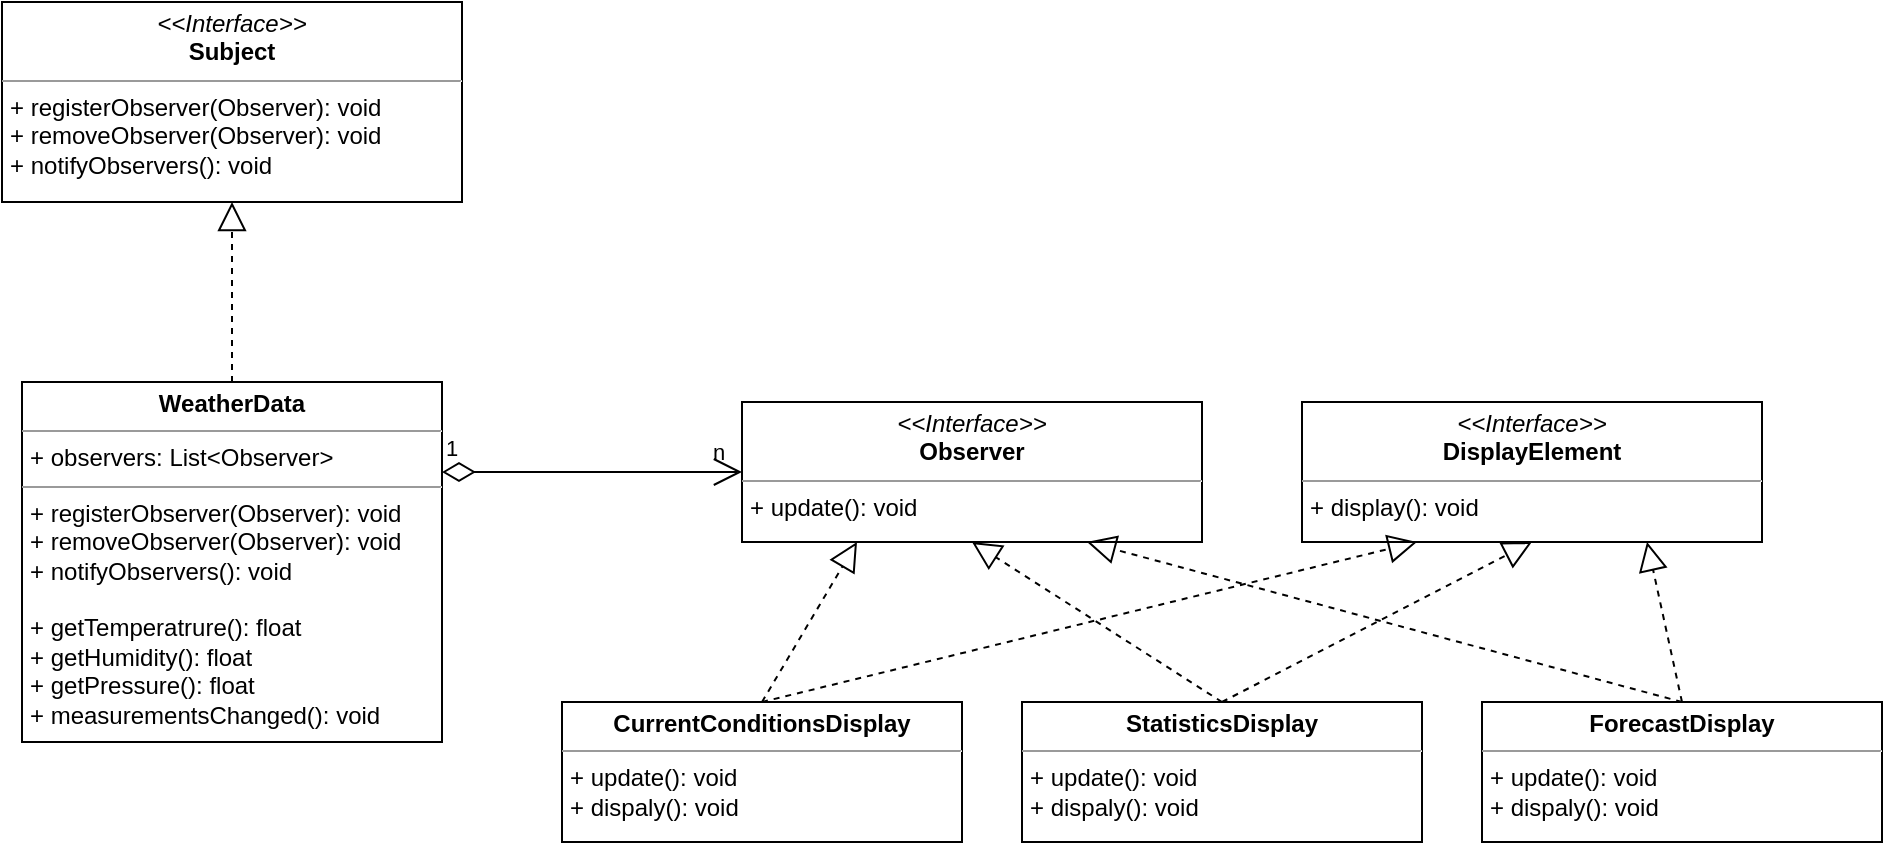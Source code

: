 <mxfile version="17.2.4" type="device"><diagram id="yErkIhxOMZ6hmHH-EaBL" name="第 1 页"><mxGraphModel dx="1422" dy="697" grid="1" gridSize="10" guides="1" tooltips="1" connect="1" arrows="1" fold="1" page="1" pageScale="1" pageWidth="827" pageHeight="1169" math="0" shadow="0"><root><mxCell id="0"/><mxCell id="1" parent="0"/><mxCell id="-MorVqIH0f7tK9yyK5BZ-2" value="&lt;p style=&quot;margin: 0px ; margin-top: 4px ; text-align: center&quot;&gt;&lt;i&gt;&amp;lt;&amp;lt;Interface&amp;gt;&amp;gt;&lt;/i&gt;&lt;br&gt;&lt;b&gt;Subject&lt;/b&gt;&lt;/p&gt;&lt;hr size=&quot;1&quot;&gt;&lt;p style=&quot;margin: 0px ; margin-left: 4px&quot;&gt;+ registerObserver(Observer): void&lt;br&gt;+ removeObserver(Observer): void&lt;/p&gt;&lt;p style=&quot;margin: 0px ; margin-left: 4px&quot;&gt;+ notifyObservers(): void&lt;/p&gt;" style="verticalAlign=top;align=left;overflow=fill;fontSize=12;fontFamily=Helvetica;html=1;" vertex="1" parent="1"><mxGeometry x="350" y="350" width="230" height="100" as="geometry"/></mxCell><mxCell id="-MorVqIH0f7tK9yyK5BZ-3" value="&lt;p style=&quot;margin: 0px ; margin-top: 4px ; text-align: center&quot;&gt;&lt;i&gt;&amp;lt;&amp;lt;Interface&amp;gt;&amp;gt;&lt;/i&gt;&lt;br&gt;&lt;b&gt;Observer&lt;/b&gt;&lt;/p&gt;&lt;hr size=&quot;1&quot;&gt;&lt;p style=&quot;margin: 0px ; margin-left: 4px&quot;&gt;+ update(): void&lt;br&gt;&lt;/p&gt;" style="verticalAlign=top;align=left;overflow=fill;fontSize=12;fontFamily=Helvetica;html=1;" vertex="1" parent="1"><mxGeometry x="720" y="550" width="230" height="70" as="geometry"/></mxCell><mxCell id="-MorVqIH0f7tK9yyK5BZ-4" value="&lt;p style=&quot;margin: 0px ; margin-top: 4px ; text-align: center&quot;&gt;&lt;i&gt;&amp;lt;&amp;lt;Interface&amp;gt;&amp;gt;&lt;/i&gt;&lt;br&gt;&lt;b&gt;DisplayElement&lt;/b&gt;&lt;/p&gt;&lt;hr size=&quot;1&quot;&gt;&lt;p style=&quot;margin: 0px ; margin-left: 4px&quot;&gt;+ display(): void&lt;br&gt;&lt;/p&gt;" style="verticalAlign=top;align=left;overflow=fill;fontSize=12;fontFamily=Helvetica;html=1;" vertex="1" parent="1"><mxGeometry x="1000" y="550" width="230" height="70" as="geometry"/></mxCell><mxCell id="-MorVqIH0f7tK9yyK5BZ-7" value="&lt;p style=&quot;margin: 0px ; margin-top: 4px ; text-align: center&quot;&gt;&lt;b&gt;CurrentConditionsDisplay&lt;/b&gt;&lt;/p&gt;&lt;hr size=&quot;1&quot;&gt;&lt;p style=&quot;margin: 0px ; margin-left: 4px&quot;&gt;+ update(): void&lt;/p&gt;&lt;p style=&quot;margin: 0px ; margin-left: 4px&quot;&gt;+ dispaly(): void&lt;/p&gt;" style="verticalAlign=top;align=left;overflow=fill;fontSize=12;fontFamily=Helvetica;html=1;" vertex="1" parent="1"><mxGeometry x="630" y="700" width="200" height="70" as="geometry"/></mxCell><mxCell id="-MorVqIH0f7tK9yyK5BZ-8" value="&lt;p style=&quot;margin: 0px ; margin-top: 4px ; text-align: center&quot;&gt;&lt;b&gt;StatisticsDisplay&lt;/b&gt;&lt;/p&gt;&lt;hr size=&quot;1&quot;&gt;&lt;p style=&quot;margin: 0px ; margin-left: 4px&quot;&gt;+ update(): void&lt;/p&gt;&lt;p style=&quot;margin: 0px ; margin-left: 4px&quot;&gt;+ dispaly(): void&lt;/p&gt;" style="verticalAlign=top;align=left;overflow=fill;fontSize=12;fontFamily=Helvetica;html=1;" vertex="1" parent="1"><mxGeometry x="860" y="700" width="200" height="70" as="geometry"/></mxCell><mxCell id="-MorVqIH0f7tK9yyK5BZ-9" value="&lt;p style=&quot;margin: 0px ; margin-top: 4px ; text-align: center&quot;&gt;&lt;b&gt;ForecastDisplay&lt;/b&gt;&lt;/p&gt;&lt;hr size=&quot;1&quot;&gt;&lt;p style=&quot;margin: 0px ; margin-left: 4px&quot;&gt;+ update(): void&lt;/p&gt;&lt;p style=&quot;margin: 0px ; margin-left: 4px&quot;&gt;+ dispaly(): void&lt;/p&gt;" style="verticalAlign=top;align=left;overflow=fill;fontSize=12;fontFamily=Helvetica;html=1;" vertex="1" parent="1"><mxGeometry x="1090" y="700" width="200" height="70" as="geometry"/></mxCell><mxCell id="-MorVqIH0f7tK9yyK5BZ-10" value="" style="endArrow=block;dashed=1;endFill=0;endSize=12;html=1;rounded=0;entryX=0.25;entryY=1;entryDx=0;entryDy=0;exitX=0.5;exitY=0;exitDx=0;exitDy=0;" edge="1" parent="1" source="-MorVqIH0f7tK9yyK5BZ-7" target="-MorVqIH0f7tK9yyK5BZ-3"><mxGeometry width="160" relative="1" as="geometry"><mxPoint x="690" y="650" as="sourcePoint"/><mxPoint x="850" y="650" as="targetPoint"/></mxGeometry></mxCell><mxCell id="-MorVqIH0f7tK9yyK5BZ-11" value="" style="endArrow=block;dashed=1;endFill=0;endSize=12;html=1;rounded=0;entryX=0.5;entryY=1;entryDx=0;entryDy=0;exitX=0.5;exitY=0;exitDx=0;exitDy=0;" edge="1" parent="1" source="-MorVqIH0f7tK9yyK5BZ-8" target="-MorVqIH0f7tK9yyK5BZ-3"><mxGeometry width="160" relative="1" as="geometry"><mxPoint x="730" y="770" as="sourcePoint"/><mxPoint x="787.5" y="620" as="targetPoint"/></mxGeometry></mxCell><mxCell id="-MorVqIH0f7tK9yyK5BZ-12" value="" style="endArrow=block;dashed=1;endFill=0;endSize=12;html=1;rounded=0;entryX=0.75;entryY=1;entryDx=0;entryDy=0;exitX=0.5;exitY=0;exitDx=0;exitDy=0;" edge="1" parent="1" source="-MorVqIH0f7tK9yyK5BZ-9" target="-MorVqIH0f7tK9yyK5BZ-3"><mxGeometry width="160" relative="1" as="geometry"><mxPoint x="1060" y="770" as="sourcePoint"/><mxPoint x="935" y="620" as="targetPoint"/></mxGeometry></mxCell><mxCell id="-MorVqIH0f7tK9yyK5BZ-13" value="" style="endArrow=block;dashed=1;endFill=0;endSize=12;html=1;rounded=0;entryX=0.25;entryY=1;entryDx=0;entryDy=0;exitX=0.5;exitY=0;exitDx=0;exitDy=0;" edge="1" parent="1" source="-MorVqIH0f7tK9yyK5BZ-7" target="-MorVqIH0f7tK9yyK5BZ-4"><mxGeometry width="160" relative="1" as="geometry"><mxPoint x="730" y="770" as="sourcePoint"/><mxPoint x="787.5" y="620" as="targetPoint"/></mxGeometry></mxCell><mxCell id="-MorVqIH0f7tK9yyK5BZ-14" value="" style="endArrow=block;dashed=1;endFill=0;endSize=12;html=1;rounded=0;entryX=0.5;entryY=1;entryDx=0;entryDy=0;exitX=0.5;exitY=0;exitDx=0;exitDy=0;" edge="1" parent="1" source="-MorVqIH0f7tK9yyK5BZ-8" target="-MorVqIH0f7tK9yyK5BZ-4"><mxGeometry width="160" relative="1" as="geometry"><mxPoint x="730" y="770" as="sourcePoint"/><mxPoint x="1057.5" y="620" as="targetPoint"/></mxGeometry></mxCell><mxCell id="-MorVqIH0f7tK9yyK5BZ-15" value="" style="endArrow=block;dashed=1;endFill=0;endSize=12;html=1;rounded=0;entryX=0.75;entryY=1;entryDx=0;entryDy=0;exitX=0.5;exitY=0;exitDx=0;exitDy=0;" edge="1" parent="1" source="-MorVqIH0f7tK9yyK5BZ-9" target="-MorVqIH0f7tK9yyK5BZ-4"><mxGeometry width="160" relative="1" as="geometry"><mxPoint x="970" y="770" as="sourcePoint"/><mxPoint x="1115" y="620" as="targetPoint"/></mxGeometry></mxCell><mxCell id="-MorVqIH0f7tK9yyK5BZ-16" value="1" style="endArrow=open;html=1;endSize=12;startArrow=diamondThin;startSize=14;startFill=0;edgeStyle=orthogonalEdgeStyle;align=left;verticalAlign=bottom;rounded=0;exitX=1;exitY=0.25;exitDx=0;exitDy=0;entryX=0;entryY=0.5;entryDx=0;entryDy=0;labelBackgroundColor=none;" edge="1" parent="1" source="-MorVqIH0f7tK9yyK5BZ-19" target="-MorVqIH0f7tK9yyK5BZ-3"><mxGeometry x="-1" y="3" relative="1" as="geometry"><mxPoint x="630" y="399.5" as="sourcePoint"/><mxPoint x="790" y="399.5" as="targetPoint"/></mxGeometry></mxCell><mxCell id="-MorVqIH0f7tK9yyK5BZ-18" value="n" style="edgeLabel;html=1;align=center;verticalAlign=middle;resizable=0;points=[];labelBackgroundColor=none;" vertex="1" connectable="0" parent="-MorVqIH0f7tK9yyK5BZ-16"><mxGeometry x="0.782" relative="1" as="geometry"><mxPoint x="4" y="-10" as="offset"/></mxGeometry></mxCell><mxCell id="-MorVqIH0f7tK9yyK5BZ-17" value="" style="endArrow=block;dashed=1;endFill=0;endSize=12;html=1;rounded=0;entryX=0.5;entryY=1;entryDx=0;entryDy=0;exitX=0.5;exitY=0;exitDx=0;exitDy=0;" edge="1" parent="1" source="-MorVqIH0f7tK9yyK5BZ-19" target="-MorVqIH0f7tK9yyK5BZ-2"><mxGeometry width="160" relative="1" as="geometry"><mxPoint x="465" y="550" as="sourcePoint"/><mxPoint x="960" y="500" as="targetPoint"/></mxGeometry></mxCell><mxCell id="-MorVqIH0f7tK9yyK5BZ-19" value="&lt;p style=&quot;margin: 0px ; margin-top: 4px ; text-align: center&quot;&gt;&lt;b&gt;WeatherData&lt;/b&gt;&lt;/p&gt;&lt;hr size=&quot;1&quot;&gt;&lt;p style=&quot;margin: 0px ; margin-left: 4px&quot;&gt;+ observers: List&amp;lt;Observer&amp;gt;&lt;/p&gt;&lt;hr size=&quot;1&quot;&gt;&lt;p style=&quot;margin: 0px 0px 0px 4px&quot;&gt;+ registerObserver(Observer): void&lt;br&gt;+ removeObserver(Observer): void&lt;/p&gt;&lt;p style=&quot;margin: 0px 0px 0px 4px&quot;&gt;+ notifyObservers(): void&lt;/p&gt;&lt;p style=&quot;margin: 0px 0px 0px 4px&quot;&gt;&lt;br&gt;&lt;/p&gt;&lt;p style=&quot;margin: 0px 0px 0px 4px&quot;&gt;+ getTemperatrure(): float&lt;/p&gt;&lt;p style=&quot;margin: 0px 0px 0px 4px&quot;&gt;+ getHumidity(): float&lt;/p&gt;&lt;p style=&quot;margin: 0px 0px 0px 4px&quot;&gt;+ getPressure(): float&lt;/p&gt;&lt;p style=&quot;margin: 0px 0px 0px 4px&quot;&gt;+ measurementsChanged(): void&lt;/p&gt;" style="verticalAlign=top;align=left;overflow=fill;fontSize=12;fontFamily=Helvetica;html=1;labelBackgroundColor=none;" vertex="1" parent="1"><mxGeometry x="360" y="540" width="210" height="180" as="geometry"/></mxCell></root></mxGraphModel></diagram></mxfile>
